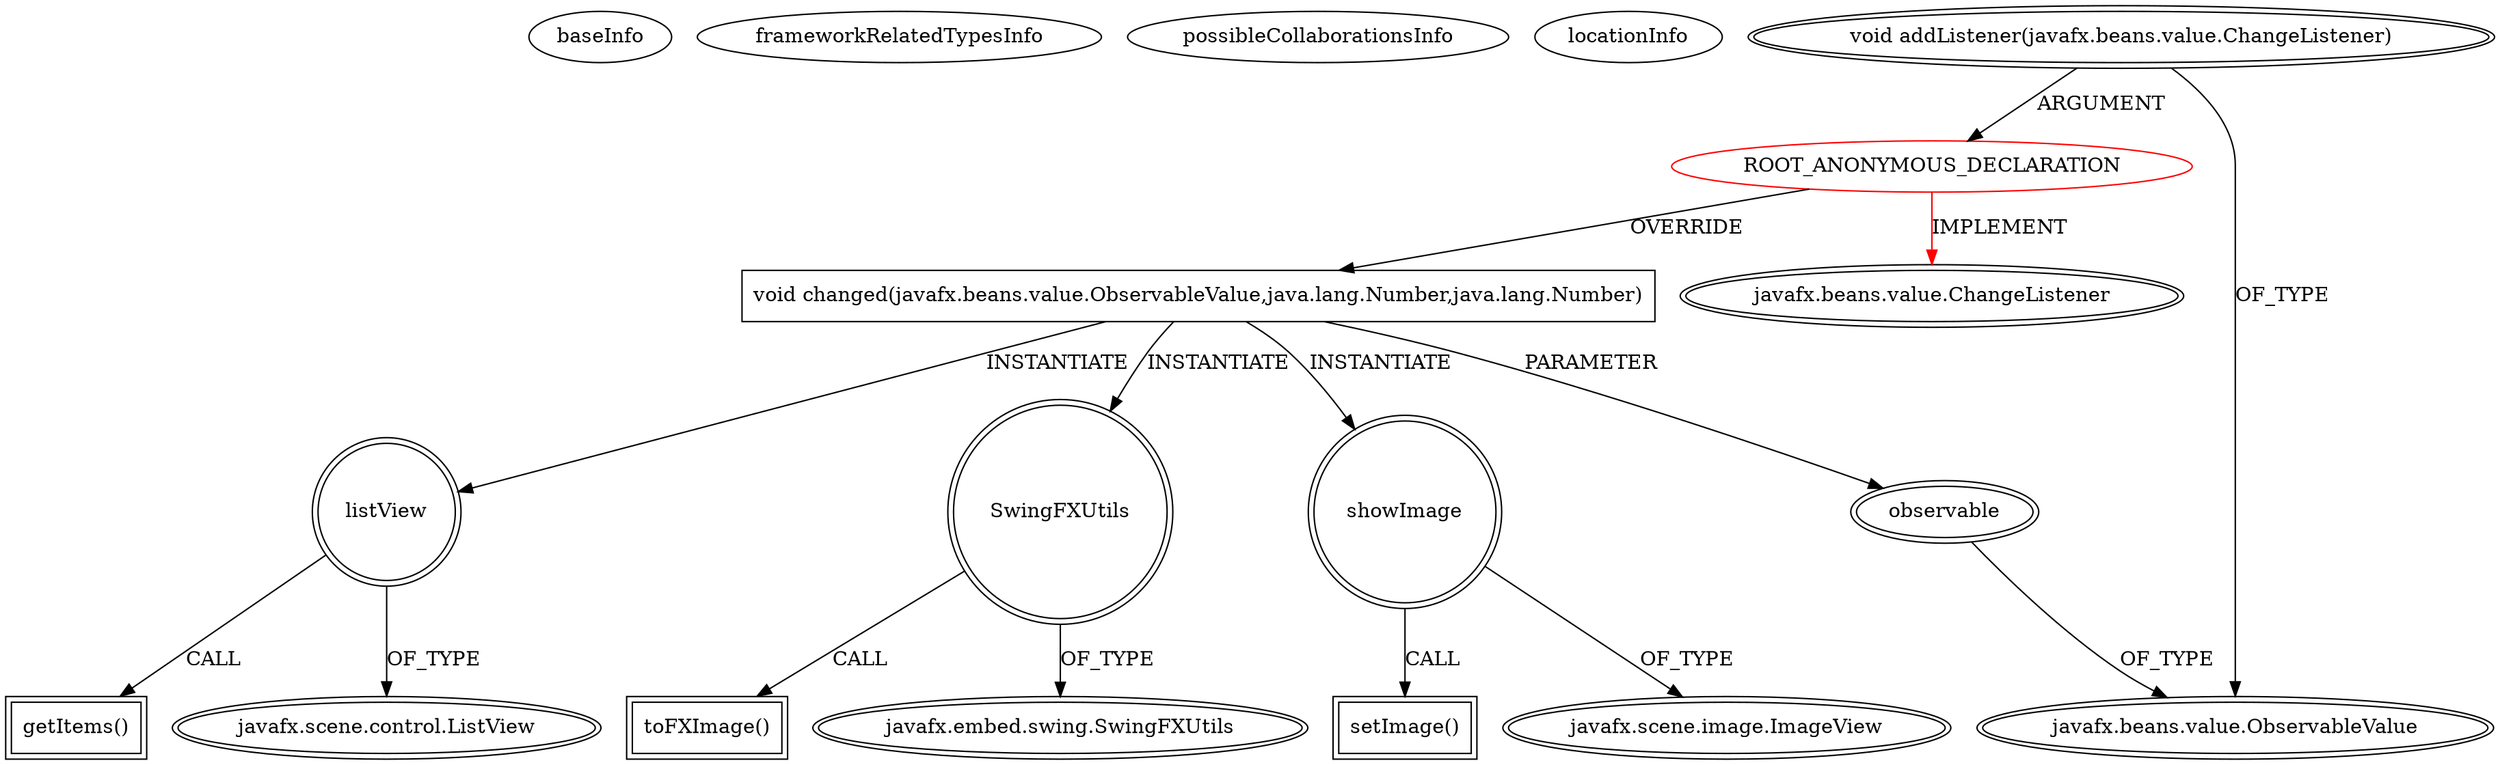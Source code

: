 digraph {
baseInfo[graphId=4263,category="extension_graph",isAnonymous=true,possibleRelation=false]
frameworkRelatedTypesInfo[0="javafx.beans.value.ChangeListener"]
possibleCollaborationsInfo[]
locationInfo[projectName="stachura93-imageDownloadJavaFX",filePath="/stachura93-imageDownloadJavaFX/imageDownloadJavaFX-master/src/imageDownload/controller/DownloadPane.java",contextSignature="void showImageView()",graphId="4263"]
0[label="ROOT_ANONYMOUS_DECLARATION",vertexType="ROOT_ANONYMOUS_DECLARATION",isFrameworkType=false,color=red]
1[label="javafx.beans.value.ChangeListener",vertexType="FRAMEWORK_INTERFACE_TYPE",isFrameworkType=true,peripheries=2]
2[label="void addListener(javafx.beans.value.ChangeListener)",vertexType="OUTSIDE_CALL",isFrameworkType=true,peripheries=2]
3[label="javafx.beans.value.ObservableValue",vertexType="FRAMEWORK_INTERFACE_TYPE",isFrameworkType=true,peripheries=2]
4[label="void changed(javafx.beans.value.ObservableValue,java.lang.Number,java.lang.Number)",vertexType="OVERRIDING_METHOD_DECLARATION",isFrameworkType=false,shape=box]
5[label="observable",vertexType="PARAMETER_DECLARATION",isFrameworkType=true,peripheries=2]
7[label="listView",vertexType="VARIABLE_EXPRESION",isFrameworkType=true,peripheries=2,shape=circle]
9[label="javafx.scene.control.ListView",vertexType="FRAMEWORK_CLASS_TYPE",isFrameworkType=true,peripheries=2]
8[label="getItems()",vertexType="INSIDE_CALL",isFrameworkType=true,peripheries=2,shape=box]
10[label="SwingFXUtils",vertexType="VARIABLE_EXPRESION",isFrameworkType=true,peripheries=2,shape=circle]
12[label="javafx.embed.swing.SwingFXUtils",vertexType="FRAMEWORK_CLASS_TYPE",isFrameworkType=true,peripheries=2]
11[label="toFXImage()",vertexType="INSIDE_CALL",isFrameworkType=true,peripheries=2,shape=box]
13[label="showImage",vertexType="VARIABLE_EXPRESION",isFrameworkType=true,peripheries=2,shape=circle]
15[label="javafx.scene.image.ImageView",vertexType="FRAMEWORK_CLASS_TYPE",isFrameworkType=true,peripheries=2]
14[label="setImage()",vertexType="INSIDE_CALL",isFrameworkType=true,peripheries=2,shape=box]
0->1[label="IMPLEMENT",color=red]
2->0[label="ARGUMENT"]
2->3[label="OF_TYPE"]
0->4[label="OVERRIDE"]
5->3[label="OF_TYPE"]
4->5[label="PARAMETER"]
4->7[label="INSTANTIATE"]
7->9[label="OF_TYPE"]
7->8[label="CALL"]
4->10[label="INSTANTIATE"]
10->12[label="OF_TYPE"]
10->11[label="CALL"]
4->13[label="INSTANTIATE"]
13->15[label="OF_TYPE"]
13->14[label="CALL"]
}
